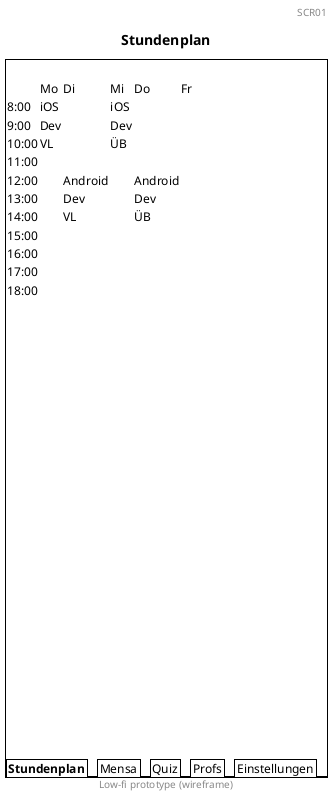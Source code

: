 @startsalt
title Stundenplan
header SCR01
footer Low-fi prototype (wireframe)
{+
{
    .
    .     | Mo  | Di      | Mi   | Do      | Fr
    8:00  | iOS | .       | iOS  | .       | .
    9:00  | Dev | .       | Dev  | .       | .
    10:00 | VL  | .       | ÜB   | .       | .
    11:00 | .   | .       | .    | .       | .
    12:00 | .   | Android | .    | Android | .  
    13:00 | .   | Dev     | .    | Dev     | .  
    14:00 | .   | VL      | .    | ÜB      | .  
    15:00 | .   | .       | .    | .       | .
    16:00 | .   | .       | .    | .       | .
    17:00 | .   | .       | .    | .       | .
    18:00 | .   | .       | .    | .       | .
    .
    .
    .
    .
    .
    .
    .
    .
    .
    .
    .
    .
    .
    .
    .
    .
    .
    .
    .
    .
    .
    .
    .
    .
    .
}
{/ <b>Stundenplan | Mensa | Quiz | Profs | Einstellungen }
}
@endsalt


